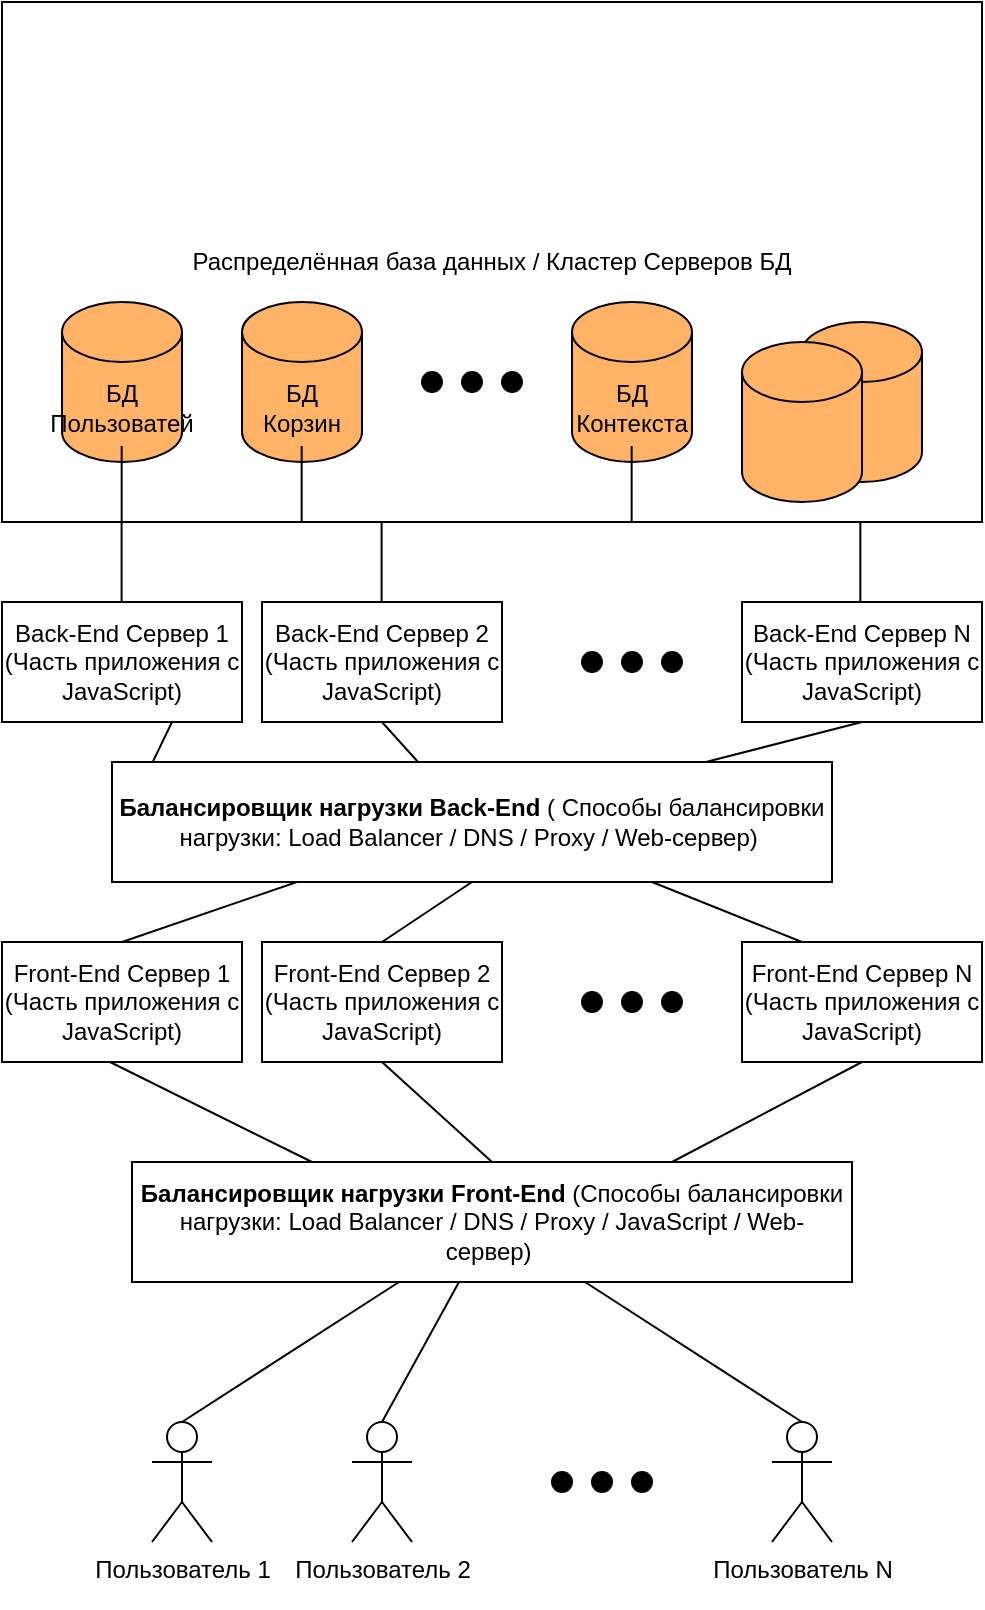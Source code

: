<mxfile version="14.9.6" type="device"><diagram id="CB_jr0UpE7R4n_OJhF5E" name="Page-1"><mxGraphModel dx="1422" dy="1874" grid="1" gridSize="10" guides="1" tooltips="1" connect="1" arrows="1" fold="1" page="1" pageScale="1" pageWidth="827" pageHeight="1169" math="0" shadow="0"><root><mxCell id="0"/><mxCell id="1" parent="0"/><mxCell id="_9vG14boJ09jzW6VZZqx-3" value="&lt;b&gt;Балансировщик нагрузки Front-End&lt;/b&gt; (Способы балансировки нагрузки: Load Balancer / DNS / Proxy / JavaScript / Web-сервер)&amp;nbsp;" style="rounded=0;whiteSpace=wrap;html=1;" parent="1" vertex="1"><mxGeometry x="330" y="360" width="360" height="60" as="geometry"/></mxCell><mxCell id="_9vG14boJ09jzW6VZZqx-4" value="Пользователь 1&lt;p&gt;&lt;/p&gt;" style="shape=umlActor;verticalLabelPosition=bottom;verticalAlign=top;html=1;outlineConnect=0;" parent="1" vertex="1"><mxGeometry x="340" y="490" width="30" height="60" as="geometry"/></mxCell><mxCell id="_9vG14boJ09jzW6VZZqx-5" value="Пользователь N&lt;p&gt;&lt;/p&gt;" style="shape=umlActor;verticalLabelPosition=bottom;verticalAlign=top;html=1;outlineConnect=0;" parent="1" vertex="1"><mxGeometry x="650" y="490" width="30" height="60" as="geometry"/></mxCell><mxCell id="_9vG14boJ09jzW6VZZqx-6" value="Пользователь 2&lt;p&gt;&lt;/p&gt;" style="shape=umlActor;verticalLabelPosition=bottom;verticalAlign=top;html=1;outlineConnect=0;" parent="1" vertex="1"><mxGeometry x="440" y="490" width="30" height="60" as="geometry"/></mxCell><mxCell id="_9vG14boJ09jzW6VZZqx-10" value="" style="group" parent="1" vertex="1" connectable="0"><mxGeometry x="540" y="515" width="50" height="10" as="geometry"/></mxCell><mxCell id="_9vG14boJ09jzW6VZZqx-7" value="" style="ellipse;whiteSpace=wrap;html=1;fillColor=#000000;" parent="_9vG14boJ09jzW6VZZqx-10" vertex="1"><mxGeometry width="10" height="10" as="geometry"/></mxCell><mxCell id="_9vG14boJ09jzW6VZZqx-8" value="" style="ellipse;whiteSpace=wrap;html=1;fillColor=#000000;" parent="_9vG14boJ09jzW6VZZqx-10" vertex="1"><mxGeometry x="20" width="10" height="10" as="geometry"/></mxCell><mxCell id="_9vG14boJ09jzW6VZZqx-9" value="" style="ellipse;whiteSpace=wrap;html=1;fillColor=#000000;" parent="_9vG14boJ09jzW6VZZqx-10" vertex="1"><mxGeometry x="40" width="10" height="10" as="geometry"/></mxCell><mxCell id="_9vG14boJ09jzW6VZZqx-11" value="" style="endArrow=none;html=1;exitX=0.5;exitY=0;exitDx=0;exitDy=0;exitPerimeter=0;" parent="1" source="_9vG14boJ09jzW6VZZqx-4" target="_9vG14boJ09jzW6VZZqx-3" edge="1"><mxGeometry width="50" height="50" relative="1" as="geometry"><mxPoint x="390" y="400" as="sourcePoint"/><mxPoint x="355" y="423" as="targetPoint"/></mxGeometry></mxCell><mxCell id="_9vG14boJ09jzW6VZZqx-12" value="" style="endArrow=none;html=1;exitX=0.5;exitY=0;exitDx=0;exitDy=0;exitPerimeter=0;" parent="1" source="_9vG14boJ09jzW6VZZqx-6" target="_9vG14boJ09jzW6VZZqx-3" edge="1"><mxGeometry width="50" height="50" relative="1" as="geometry"><mxPoint x="370" y="410" as="sourcePoint"/><mxPoint x="420" y="360" as="targetPoint"/></mxGeometry></mxCell><mxCell id="_9vG14boJ09jzW6VZZqx-13" value="" style="endArrow=none;html=1;exitX=0.5;exitY=0;exitDx=0;exitDy=0;exitPerimeter=0;" parent="1" source="_9vG14boJ09jzW6VZZqx-5" target="_9vG14boJ09jzW6VZZqx-3" edge="1"><mxGeometry width="50" height="50" relative="1" as="geometry"><mxPoint x="370" y="410" as="sourcePoint"/><mxPoint x="420" y="360" as="targetPoint"/></mxGeometry></mxCell><mxCell id="_9vG14boJ09jzW6VZZqx-15" value="Front-End Сервер 2&lt;br&gt;(Часть приложения с JavaScript)" style="rounded=0;whiteSpace=wrap;html=1;fillColor=#FFFFFF;" parent="1" vertex="1"><mxGeometry x="395" y="250" width="120" height="60" as="geometry"/></mxCell><mxCell id="_9vG14boJ09jzW6VZZqx-16" value="Front-End Сервер N&lt;br&gt;(Часть приложения с JavaScript)" style="rounded=0;whiteSpace=wrap;html=1;fillColor=#FFFFFF;" parent="1" vertex="1"><mxGeometry x="635" y="250" width="120" height="60" as="geometry"/></mxCell><mxCell id="_9vG14boJ09jzW6VZZqx-18" value="Front-End Сервер 1&lt;br&gt;(Часть приложения с JavaScript)" style="rounded=0;whiteSpace=wrap;html=1;fillColor=#FFFFFF;" parent="1" vertex="1"><mxGeometry x="265" y="250" width="120" height="60" as="geometry"/></mxCell><mxCell id="_9vG14boJ09jzW6VZZqx-19" value="" style="group" parent="1" vertex="1" connectable="0"><mxGeometry x="555" y="275" width="50" height="10" as="geometry"/></mxCell><mxCell id="_9vG14boJ09jzW6VZZqx-20" value="" style="ellipse;whiteSpace=wrap;html=1;fillColor=#000000;" parent="_9vG14boJ09jzW6VZZqx-19" vertex="1"><mxGeometry width="10" height="10" as="geometry"/></mxCell><mxCell id="_9vG14boJ09jzW6VZZqx-21" value="" style="ellipse;whiteSpace=wrap;html=1;fillColor=#000000;" parent="_9vG14boJ09jzW6VZZqx-19" vertex="1"><mxGeometry x="20" width="10" height="10" as="geometry"/></mxCell><mxCell id="_9vG14boJ09jzW6VZZqx-22" value="" style="ellipse;whiteSpace=wrap;html=1;fillColor=#000000;" parent="_9vG14boJ09jzW6VZZqx-19" vertex="1"><mxGeometry x="40" width="10" height="10" as="geometry"/></mxCell><mxCell id="_9vG14boJ09jzW6VZZqx-23" value="" style="endArrow=none;html=1;entryX=0.25;entryY=0;entryDx=0;entryDy=0;exitX=0.45;exitY=1;exitDx=0;exitDy=0;exitPerimeter=0;" parent="1" source="_9vG14boJ09jzW6VZZqx-18" target="_9vG14boJ09jzW6VZZqx-3" edge="1"><mxGeometry width="50" height="50" relative="1" as="geometry"><mxPoint x="280" y="430" as="sourcePoint"/><mxPoint x="330" y="380" as="targetPoint"/></mxGeometry></mxCell><mxCell id="_9vG14boJ09jzW6VZZqx-24" value="" style="endArrow=none;html=1;entryX=0.5;entryY=0;entryDx=0;entryDy=0;exitX=0.5;exitY=1;exitDx=0;exitDy=0;" parent="1" source="_9vG14boJ09jzW6VZZqx-15" target="_9vG14boJ09jzW6VZZqx-3" edge="1"><mxGeometry width="50" height="50" relative="1" as="geometry"><mxPoint x="280" y="430" as="sourcePoint"/><mxPoint x="479" y="360" as="targetPoint"/></mxGeometry></mxCell><mxCell id="_9vG14boJ09jzW6VZZqx-25" value="" style="endArrow=none;html=1;exitX=0.75;exitY=0;exitDx=0;exitDy=0;entryX=0.5;entryY=1;entryDx=0;entryDy=0;" parent="1" source="_9vG14boJ09jzW6VZZqx-3" target="_9vG14boJ09jzW6VZZqx-16" edge="1"><mxGeometry width="50" height="50" relative="1" as="geometry"><mxPoint x="280" y="430" as="sourcePoint"/><mxPoint x="330" y="380" as="targetPoint"/></mxGeometry></mxCell><mxCell id="_9vG14boJ09jzW6VZZqx-26" value="Back-End Сервер 1&lt;br&gt;(Часть приложения с JavaScript)" style="rounded=0;whiteSpace=wrap;html=1;fillColor=#FFFFFF;" parent="1" vertex="1"><mxGeometry x="265" y="80" width="120" height="60" as="geometry"/></mxCell><mxCell id="_9vG14boJ09jzW6VZZqx-27" value="Back-End Сервер 2&lt;br&gt;(Часть приложения с JavaScript)" style="rounded=0;whiteSpace=wrap;html=1;fillColor=#FFFFFF;" parent="1" vertex="1"><mxGeometry x="395" y="80" width="120" height="60" as="geometry"/></mxCell><mxCell id="_9vG14boJ09jzW6VZZqx-28" value="Back-End Сервер N&lt;br&gt;(Часть приложения с JavaScript)" style="rounded=0;whiteSpace=wrap;html=1;fillColor=#FFFFFF;" parent="1" vertex="1"><mxGeometry x="635" y="80" width="120" height="60" as="geometry"/></mxCell><mxCell id="_9vG14boJ09jzW6VZZqx-33" value="Распределённая база данных / Кластер Серверов БД" style="rounded=0;whiteSpace=wrap;html=1;fillColor=#FFFFFF;" parent="1" vertex="1"><mxGeometry x="265" y="-220" width="490" height="260" as="geometry"/></mxCell><mxCell id="_9vG14boJ09jzW6VZZqx-34" value="" style="shape=cylinder3;whiteSpace=wrap;html=1;boundedLbl=1;backgroundOutline=1;size=15;fillColor=#FFB366;" parent="1" vertex="1"><mxGeometry x="665" y="-60" width="60" height="80" as="geometry"/></mxCell><mxCell id="_9vG14boJ09jzW6VZZqx-36" value="" style="shape=cylinder3;whiteSpace=wrap;html=1;boundedLbl=1;backgroundOutline=1;size=15;fillColor=#FFB366;" parent="1" vertex="1"><mxGeometry x="635" y="-50" width="60" height="80" as="geometry"/></mxCell><mxCell id="_9vG14boJ09jzW6VZZqx-37" value="БД Пользоватей" style="shape=cylinder3;whiteSpace=wrap;html=1;boundedLbl=1;backgroundOutline=1;size=15;strokeColor=#000000;fillColor=#FFB366;" parent="1" vertex="1"><mxGeometry x="295" y="-70" width="60" height="80" as="geometry"/></mxCell><mxCell id="_9vG14boJ09jzW6VZZqx-38" value="БД Корзин" style="shape=cylinder3;whiteSpace=wrap;html=1;boundedLbl=1;backgroundOutline=1;size=15;fillColor=#FFB366;" parent="1" vertex="1"><mxGeometry x="385" y="-70" width="60" height="80" as="geometry"/></mxCell><mxCell id="_9vG14boJ09jzW6VZZqx-39" value="БД Контекста" style="shape=cylinder3;whiteSpace=wrap;html=1;boundedLbl=1;backgroundOutline=1;size=15;fillColor=#FFB366;" parent="1" vertex="1"><mxGeometry x="550" y="-70" width="60" height="80" as="geometry"/></mxCell><mxCell id="_9vG14boJ09jzW6VZZqx-40" value="" style="group" parent="1" vertex="1" connectable="0"><mxGeometry x="475" y="-35" width="50" height="10" as="geometry"/></mxCell><mxCell id="_9vG14boJ09jzW6VZZqx-41" value="" style="ellipse;whiteSpace=wrap;html=1;fillColor=#000000;" parent="_9vG14boJ09jzW6VZZqx-40" vertex="1"><mxGeometry width="10" height="10" as="geometry"/></mxCell><mxCell id="_9vG14boJ09jzW6VZZqx-42" value="" style="ellipse;whiteSpace=wrap;html=1;fillColor=#000000;" parent="_9vG14boJ09jzW6VZZqx-40" vertex="1"><mxGeometry x="20" width="10" height="10" as="geometry"/></mxCell><mxCell id="_9vG14boJ09jzW6VZZqx-43" value="" style="ellipse;whiteSpace=wrap;html=1;fillColor=#000000;" parent="_9vG14boJ09jzW6VZZqx-40" vertex="1"><mxGeometry x="40" width="10" height="10" as="geometry"/></mxCell><mxCell id="_9vG14boJ09jzW6VZZqx-47" value="" style="endArrow=none;html=1;" parent="1" edge="1"><mxGeometry width="50" height="50" relative="1" as="geometry"><mxPoint x="324.83" y="40" as="sourcePoint"/><mxPoint x="324.83" y="2" as="targetPoint"/></mxGeometry></mxCell><mxCell id="_9vG14boJ09jzW6VZZqx-48" value="" style="endArrow=none;html=1;" parent="1" edge="1"><mxGeometry width="50" height="50" relative="1" as="geometry"><mxPoint x="414.83" y="40" as="sourcePoint"/><mxPoint x="414.83" y="2" as="targetPoint"/></mxGeometry></mxCell><mxCell id="_9vG14boJ09jzW6VZZqx-49" value="" style="endArrow=none;html=1;" parent="1" edge="1"><mxGeometry width="50" height="50" relative="1" as="geometry"><mxPoint x="579.83" y="40" as="sourcePoint"/><mxPoint x="579.83" y="2" as="targetPoint"/></mxGeometry></mxCell><mxCell id="_9vG14boJ09jzW6VZZqx-51" value="" style="endArrow=none;html=1;" parent="1" edge="1"><mxGeometry width="50" height="50" relative="1" as="geometry"><mxPoint x="324.8" y="80" as="sourcePoint"/><mxPoint x="324.8" y="40" as="targetPoint"/></mxGeometry></mxCell><mxCell id="_9vG14boJ09jzW6VZZqx-52" value="" style="endArrow=none;html=1;" parent="1" edge="1"><mxGeometry width="50" height="50" relative="1" as="geometry"><mxPoint x="454.8" y="80" as="sourcePoint"/><mxPoint x="454.8" y="40" as="targetPoint"/></mxGeometry></mxCell><mxCell id="_9vG14boJ09jzW6VZZqx-53" value="" style="endArrow=none;html=1;" parent="1" edge="1"><mxGeometry width="50" height="50" relative="1" as="geometry"><mxPoint x="694.17" y="80" as="sourcePoint"/><mxPoint x="694.17" y="40" as="targetPoint"/></mxGeometry></mxCell><mxCell id="_9vG14boJ09jzW6VZZqx-55" value="&lt;b&gt;Балансировщик нагрузки Back-End&lt;/b&gt; ( Способы балансировки нагрузки: Load Balancer / DNS / Proxy / Web-сервер)&amp;nbsp;" style="rounded=0;whiteSpace=wrap;html=1;" parent="1" vertex="1"><mxGeometry x="320" y="160" width="360" height="60" as="geometry"/></mxCell><mxCell id="_9vG14boJ09jzW6VZZqx-57" value="" style="endArrow=none;html=1;exitX=0.057;exitY=-0.005;exitDx=0;exitDy=0;exitPerimeter=0;" parent="1" source="_9vG14boJ09jzW6VZZqx-55" edge="1"><mxGeometry width="50" height="50" relative="1" as="geometry"><mxPoint x="300" y="190" as="sourcePoint"/><mxPoint x="350" y="140" as="targetPoint"/></mxGeometry></mxCell><mxCell id="_9vG14boJ09jzW6VZZqx-58" value="" style="endArrow=none;html=1;exitX=0.5;exitY=1;exitDx=0;exitDy=0;" parent="1" source="_9vG14boJ09jzW6VZZqx-27" target="_9vG14boJ09jzW6VZZqx-55" edge="1"><mxGeometry width="50" height="50" relative="1" as="geometry"><mxPoint x="300" y="190" as="sourcePoint"/><mxPoint x="350" y="140" as="targetPoint"/></mxGeometry></mxCell><mxCell id="_9vG14boJ09jzW6VZZqx-59" value="" style="endArrow=none;html=1;entryX=0.5;entryY=1;entryDx=0;entryDy=0;" parent="1" source="_9vG14boJ09jzW6VZZqx-55" target="_9vG14boJ09jzW6VZZqx-28" edge="1"><mxGeometry width="50" height="50" relative="1" as="geometry"><mxPoint x="610" y="190" as="sourcePoint"/><mxPoint x="660" y="140" as="targetPoint"/></mxGeometry></mxCell><mxCell id="_9vG14boJ09jzW6VZZqx-60" value="" style="endArrow=none;html=1;exitX=0.5;exitY=0;exitDx=0;exitDy=0;" parent="1" source="_9vG14boJ09jzW6VZZqx-18" target="_9vG14boJ09jzW6VZZqx-55" edge="1"><mxGeometry width="50" height="50" relative="1" as="geometry"><mxPoint x="700" y="350" as="sourcePoint"/><mxPoint x="750" y="300" as="targetPoint"/></mxGeometry></mxCell><mxCell id="_9vG14boJ09jzW6VZZqx-61" value="" style="endArrow=none;html=1;exitX=0.5;exitY=0;exitDx=0;exitDy=0;entryX=0.5;entryY=1;entryDx=0;entryDy=0;" parent="1" source="_9vG14boJ09jzW6VZZqx-15" target="_9vG14boJ09jzW6VZZqx-55" edge="1"><mxGeometry width="50" height="50" relative="1" as="geometry"><mxPoint x="700" y="350" as="sourcePoint"/><mxPoint x="750" y="300" as="targetPoint"/></mxGeometry></mxCell><mxCell id="_9vG14boJ09jzW6VZZqx-62" value="" style="endArrow=none;html=1;exitX=0.25;exitY=0;exitDx=0;exitDy=0;entryX=0.75;entryY=1;entryDx=0;entryDy=0;" parent="1" source="_9vG14boJ09jzW6VZZqx-16" target="_9vG14boJ09jzW6VZZqx-55" edge="1"><mxGeometry width="50" height="50" relative="1" as="geometry"><mxPoint x="700" y="350" as="sourcePoint"/><mxPoint x="750" y="300" as="targetPoint"/></mxGeometry></mxCell><mxCell id="JY3tQKvlUj227vddFqVC-1" value="" style="group" parent="1" vertex="1" connectable="0"><mxGeometry x="555" y="105" width="50" height="10" as="geometry"/></mxCell><mxCell id="JY3tQKvlUj227vddFqVC-2" value="" style="ellipse;whiteSpace=wrap;html=1;fillColor=#000000;" parent="JY3tQKvlUj227vddFqVC-1" vertex="1"><mxGeometry width="10" height="10" as="geometry"/></mxCell><mxCell id="JY3tQKvlUj227vddFqVC-3" value="" style="ellipse;whiteSpace=wrap;html=1;fillColor=#000000;" parent="JY3tQKvlUj227vddFqVC-1" vertex="1"><mxGeometry x="20" width="10" height="10" as="geometry"/></mxCell><mxCell id="JY3tQKvlUj227vddFqVC-4" value="" style="ellipse;whiteSpace=wrap;html=1;fillColor=#000000;" parent="JY3tQKvlUj227vddFqVC-1" vertex="1"><mxGeometry x="40" width="10" height="10" as="geometry"/></mxCell></root></mxGraphModel></diagram></mxfile>